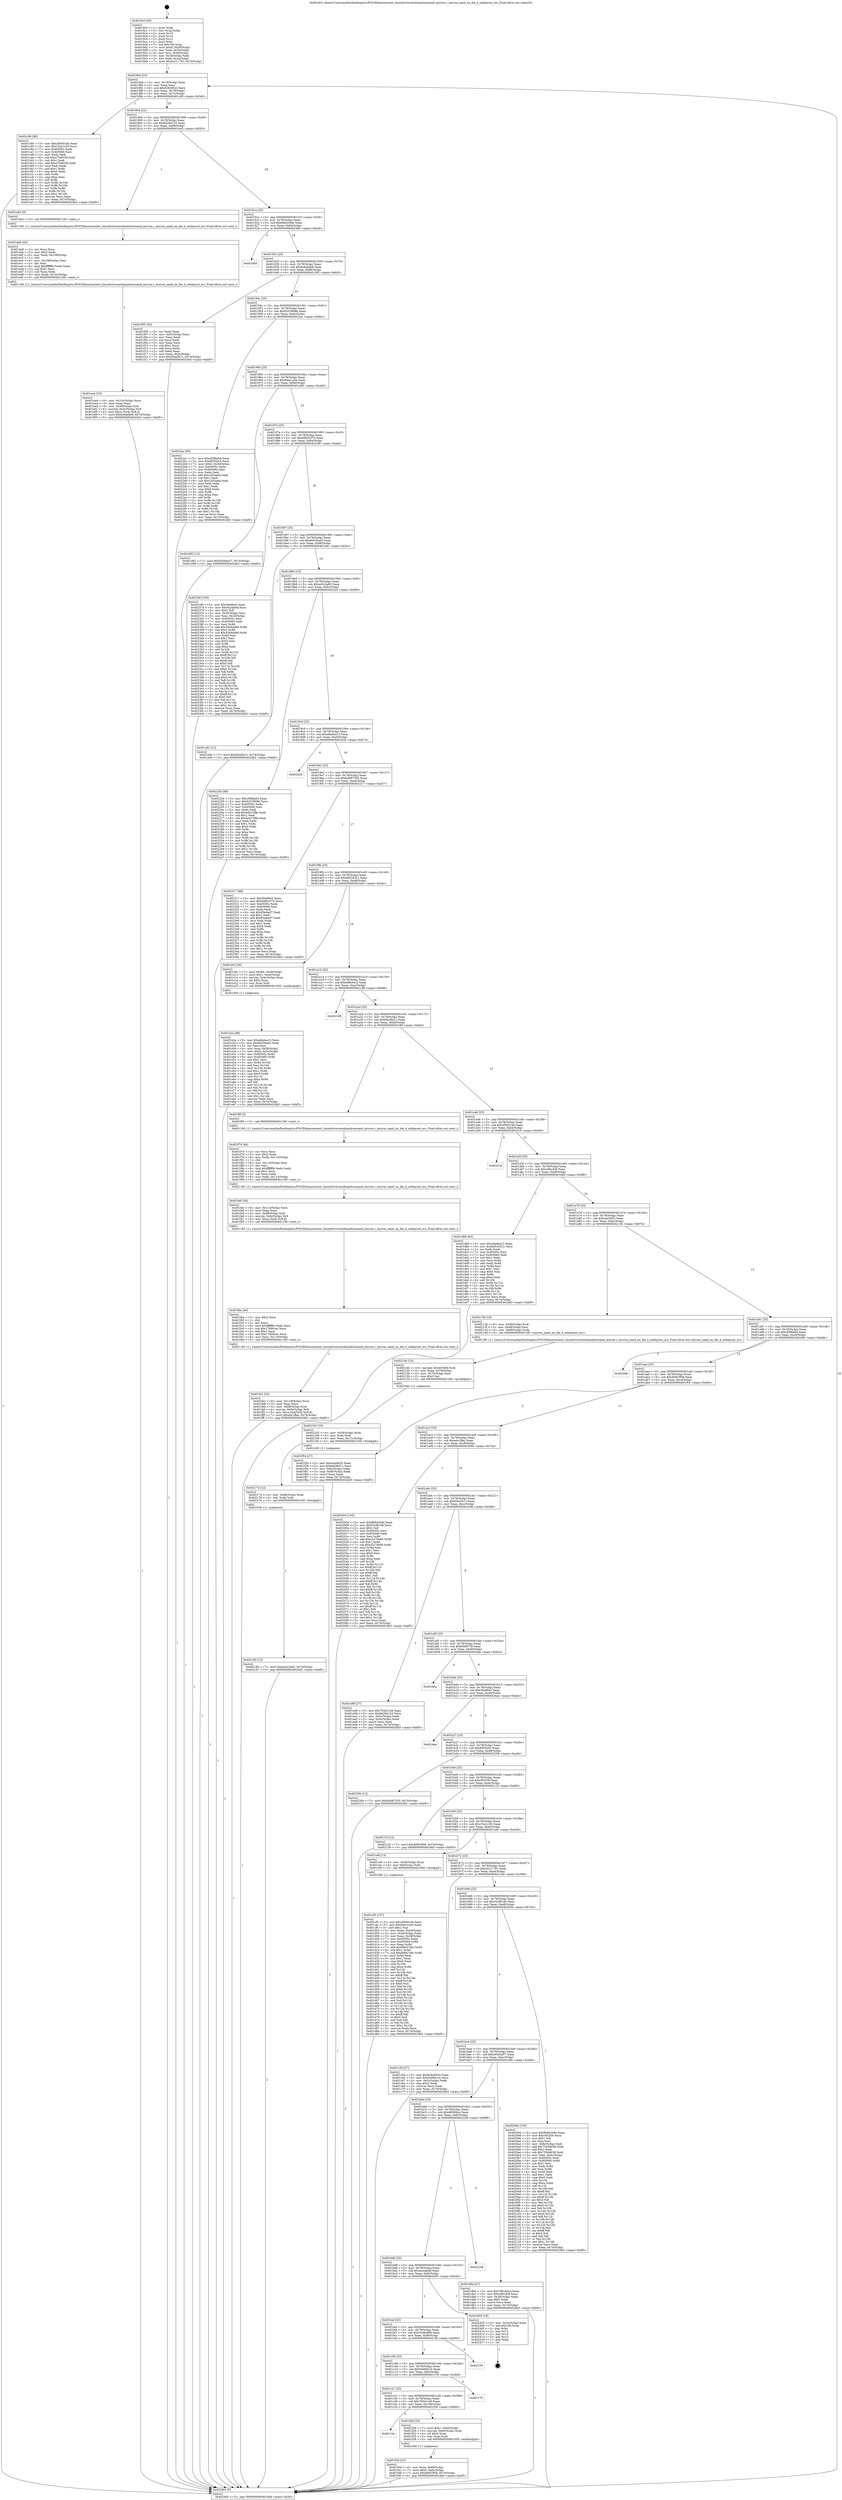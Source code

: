 digraph "0x4018c0" {
  label = "0x4018c0 (/mnt/c/Users/mathe/Desktop/tcc/POCII/binaries/extr_linuxdriversmtdnandrawnand_micron.c_micron_nand_on_die_4_ooblayout_ecc_Final-ollvm.out::main(0))"
  labelloc = "t"
  node[shape=record]

  Entry [label="",width=0.3,height=0.3,shape=circle,fillcolor=black,style=filled]
  "0x4018ed" [label="{
     0x4018ed [23]\l
     | [instrs]\l
     &nbsp;&nbsp;0x4018ed \<+3\>: mov -0x74(%rbp),%eax\l
     &nbsp;&nbsp;0x4018f0 \<+2\>: mov %eax,%ecx\l
     &nbsp;&nbsp;0x4018f2 \<+6\>: sub $0x828c9543,%ecx\l
     &nbsp;&nbsp;0x4018f8 \<+3\>: mov %eax,-0x78(%rbp)\l
     &nbsp;&nbsp;0x4018fb \<+3\>: mov %ecx,-0x7c(%rbp)\l
     &nbsp;&nbsp;0x4018fe \<+6\>: je 0000000000401c90 \<main+0x3d0\>\l
  }"]
  "0x401c90" [label="{
     0x401c90 [88]\l
     | [instrs]\l
     &nbsp;&nbsp;0x401c90 \<+5\>: mov $0xc85601eb,%eax\l
     &nbsp;&nbsp;0x401c95 \<+5\>: mov $0x15ce1c30,%ecx\l
     &nbsp;&nbsp;0x401c9a \<+7\>: mov 0x40505c,%edx\l
     &nbsp;&nbsp;0x401ca1 \<+7\>: mov 0x405060,%esi\l
     &nbsp;&nbsp;0x401ca8 \<+2\>: mov %edx,%edi\l
     &nbsp;&nbsp;0x401caa \<+6\>: sub $0xa75d61fd,%edi\l
     &nbsp;&nbsp;0x401cb0 \<+3\>: sub $0x1,%edi\l
     &nbsp;&nbsp;0x401cb3 \<+6\>: add $0xa75d61fd,%edi\l
     &nbsp;&nbsp;0x401cb9 \<+3\>: imul %edi,%edx\l
     &nbsp;&nbsp;0x401cbc \<+3\>: and $0x1,%edx\l
     &nbsp;&nbsp;0x401cbf \<+3\>: cmp $0x0,%edx\l
     &nbsp;&nbsp;0x401cc2 \<+4\>: sete %r8b\l
     &nbsp;&nbsp;0x401cc6 \<+3\>: cmp $0xa,%esi\l
     &nbsp;&nbsp;0x401cc9 \<+4\>: setl %r9b\l
     &nbsp;&nbsp;0x401ccd \<+3\>: mov %r8b,%r10b\l
     &nbsp;&nbsp;0x401cd0 \<+3\>: and %r9b,%r10b\l
     &nbsp;&nbsp;0x401cd3 \<+3\>: xor %r9b,%r8b\l
     &nbsp;&nbsp;0x401cd6 \<+3\>: or %r8b,%r10b\l
     &nbsp;&nbsp;0x401cd9 \<+4\>: test $0x1,%r10b\l
     &nbsp;&nbsp;0x401cdd \<+3\>: cmovne %ecx,%eax\l
     &nbsp;&nbsp;0x401ce0 \<+3\>: mov %eax,-0x74(%rbp)\l
     &nbsp;&nbsp;0x401ce3 \<+5\>: jmp 00000000004024b5 \<main+0xbf5\>\l
  }"]
  "0x401904" [label="{
     0x401904 [22]\l
     | [instrs]\l
     &nbsp;&nbsp;0x401904 \<+5\>: jmp 0000000000401909 \<main+0x49\>\l
     &nbsp;&nbsp;0x401909 \<+3\>: mov -0x78(%rbp),%eax\l
     &nbsp;&nbsp;0x40190c \<+5\>: sub $0x8a284153,%eax\l
     &nbsp;&nbsp;0x401911 \<+3\>: mov %eax,-0x80(%rbp)\l
     &nbsp;&nbsp;0x401914 \<+6\>: je 0000000000401eb3 \<main+0x5f3\>\l
  }"]
  Exit [label="",width=0.3,height=0.3,shape=circle,fillcolor=black,style=filled,peripheries=2]
  "0x401eb3" [label="{
     0x401eb3 [5]\l
     | [instrs]\l
     &nbsp;&nbsp;0x401eb3 \<+5\>: call 0000000000401160 \<next_i\>\l
     | [calls]\l
     &nbsp;&nbsp;0x401160 \{1\} (/mnt/c/Users/mathe/Desktop/tcc/POCII/binaries/extr_linuxdriversmtdnandrawnand_micron.c_micron_nand_on_die_4_ooblayout_ecc_Final-ollvm.out::next_i)\l
  }"]
  "0x40191a" [label="{
     0x40191a [25]\l
     | [instrs]\l
     &nbsp;&nbsp;0x40191a \<+5\>: jmp 000000000040191f \<main+0x5f\>\l
     &nbsp;&nbsp;0x40191f \<+3\>: mov -0x78(%rbp),%eax\l
     &nbsp;&nbsp;0x401922 \<+5\>: sub $0x8b84349e,%eax\l
     &nbsp;&nbsp;0x401927 \<+6\>: mov %eax,-0x84(%rbp)\l
     &nbsp;&nbsp;0x40192d \<+6\>: je 0000000000402469 \<main+0xba9\>\l
  }"]
  "0x402180" [label="{
     0x402180 [12]\l
     | [instrs]\l
     &nbsp;&nbsp;0x402180 \<+7\>: movl $0xa43c2a63,-0x74(%rbp)\l
     &nbsp;&nbsp;0x402187 \<+5\>: jmp 00000000004024b5 \<main+0xbf5\>\l
  }"]
  "0x402469" [label="{
     0x402469\l
  }", style=dashed]
  "0x401933" [label="{
     0x401933 [25]\l
     | [instrs]\l
     &nbsp;&nbsp;0x401933 \<+5\>: jmp 0000000000401938 \<main+0x78\>\l
     &nbsp;&nbsp;0x401938 \<+3\>: mov -0x78(%rbp),%eax\l
     &nbsp;&nbsp;0x40193b \<+5\>: sub $0x8c6aebb8,%eax\l
     &nbsp;&nbsp;0x401940 \<+6\>: mov %eax,-0x88(%rbp)\l
     &nbsp;&nbsp;0x401946 \<+6\>: je 0000000000401f05 \<main+0x645\>\l
  }"]
  "0x402174" [label="{
     0x402174 [12]\l
     | [instrs]\l
     &nbsp;&nbsp;0x402174 \<+4\>: mov -0x68(%rbp),%rdx\l
     &nbsp;&nbsp;0x402178 \<+3\>: mov %rdx,%rdi\l
     &nbsp;&nbsp;0x40217b \<+5\>: call 0000000000401030 \<free@plt\>\l
     | [calls]\l
     &nbsp;&nbsp;0x401030 \{1\} (unknown)\l
  }"]
  "0x401f05" [label="{
     0x401f05 [33]\l
     | [instrs]\l
     &nbsp;&nbsp;0x401f05 \<+2\>: xor %eax,%eax\l
     &nbsp;&nbsp;0x401f07 \<+3\>: mov -0x5c(%rbp),%ecx\l
     &nbsp;&nbsp;0x401f0a \<+2\>: mov %eax,%edx\l
     &nbsp;&nbsp;0x401f0c \<+2\>: sub %ecx,%edx\l
     &nbsp;&nbsp;0x401f0e \<+2\>: mov %eax,%ecx\l
     &nbsp;&nbsp;0x401f10 \<+3\>: sub $0x1,%ecx\l
     &nbsp;&nbsp;0x401f13 \<+2\>: add %ecx,%edx\l
     &nbsp;&nbsp;0x401f15 \<+2\>: sub %edx,%eax\l
     &nbsp;&nbsp;0x401f17 \<+3\>: mov %eax,-0x5c(%rbp)\l
     &nbsp;&nbsp;0x401f1a \<+7\>: movl $0xf2ba5b7c,-0x74(%rbp)\l
     &nbsp;&nbsp;0x401f21 \<+5\>: jmp 00000000004024b5 \<main+0xbf5\>\l
  }"]
  "0x40194c" [label="{
     0x40194c [25]\l
     | [instrs]\l
     &nbsp;&nbsp;0x40194c \<+5\>: jmp 0000000000401951 \<main+0x91\>\l
     &nbsp;&nbsp;0x401951 \<+3\>: mov -0x78(%rbp),%eax\l
     &nbsp;&nbsp;0x401954 \<+5\>: sub $0x92539086,%eax\l
     &nbsp;&nbsp;0x401959 \<+6\>: mov %eax,-0x8c(%rbp)\l
     &nbsp;&nbsp;0x40195f \<+6\>: je 00000000004022ac \<main+0x9ec\>\l
  }"]
  "0x402162" [label="{
     0x402162 [18]\l
     | [instrs]\l
     &nbsp;&nbsp;0x402162 \<+4\>: mov -0x58(%rbp),%rdx\l
     &nbsp;&nbsp;0x402166 \<+3\>: mov %rdx,%rdi\l
     &nbsp;&nbsp;0x402169 \<+6\>: mov %eax,-0x11c(%rbp)\l
     &nbsp;&nbsp;0x40216f \<+5\>: call 0000000000401030 \<free@plt\>\l
     | [calls]\l
     &nbsp;&nbsp;0x401030 \{1\} (unknown)\l
  }"]
  "0x4022ac" [label="{
     0x4022ac [95]\l
     | [instrs]\l
     &nbsp;&nbsp;0x4022ac \<+5\>: mov $0xcf386a64,%eax\l
     &nbsp;&nbsp;0x4022b1 \<+5\>: mov $0x8055b53,%ecx\l
     &nbsp;&nbsp;0x4022b6 \<+7\>: movl $0x0,-0x30(%rbp)\l
     &nbsp;&nbsp;0x4022bd \<+7\>: mov 0x40505c,%edx\l
     &nbsp;&nbsp;0x4022c4 \<+7\>: mov 0x405060,%esi\l
     &nbsp;&nbsp;0x4022cb \<+2\>: mov %edx,%edi\l
     &nbsp;&nbsp;0x4022cd \<+6\>: add $0xc203aefa,%edi\l
     &nbsp;&nbsp;0x4022d3 \<+3\>: sub $0x1,%edi\l
     &nbsp;&nbsp;0x4022d6 \<+6\>: sub $0xc203aefa,%edi\l
     &nbsp;&nbsp;0x4022dc \<+3\>: imul %edi,%edx\l
     &nbsp;&nbsp;0x4022df \<+3\>: and $0x1,%edx\l
     &nbsp;&nbsp;0x4022e2 \<+3\>: cmp $0x0,%edx\l
     &nbsp;&nbsp;0x4022e5 \<+4\>: sete %r8b\l
     &nbsp;&nbsp;0x4022e9 \<+3\>: cmp $0xa,%esi\l
     &nbsp;&nbsp;0x4022ec \<+4\>: setl %r9b\l
     &nbsp;&nbsp;0x4022f0 \<+3\>: mov %r8b,%r10b\l
     &nbsp;&nbsp;0x4022f3 \<+3\>: and %r9b,%r10b\l
     &nbsp;&nbsp;0x4022f6 \<+3\>: xor %r9b,%r8b\l
     &nbsp;&nbsp;0x4022f9 \<+3\>: or %r8b,%r10b\l
     &nbsp;&nbsp;0x4022fc \<+4\>: test $0x1,%r10b\l
     &nbsp;&nbsp;0x402300 \<+3\>: cmovne %ecx,%eax\l
     &nbsp;&nbsp;0x402303 \<+3\>: mov %eax,-0x74(%rbp)\l
     &nbsp;&nbsp;0x402306 \<+5\>: jmp 00000000004024b5 \<main+0xbf5\>\l
  }"]
  "0x401965" [label="{
     0x401965 [25]\l
     | [instrs]\l
     &nbsp;&nbsp;0x401965 \<+5\>: jmp 000000000040196a \<main+0xaa\>\l
     &nbsp;&nbsp;0x40196a \<+3\>: mov -0x78(%rbp),%eax\l
     &nbsp;&nbsp;0x40196d \<+5\>: sub $0x94ec1a5e,%eax\l
     &nbsp;&nbsp;0x401972 \<+6\>: mov %eax,-0x90(%rbp)\l
     &nbsp;&nbsp;0x401978 \<+6\>: je 0000000000401d92 \<main+0x4d2\>\l
  }"]
  "0x40214b" [label="{
     0x40214b [23]\l
     | [instrs]\l
     &nbsp;&nbsp;0x40214b \<+10\>: movabs $0x4030b6,%rdi\l
     &nbsp;&nbsp;0x402155 \<+3\>: mov %eax,-0x70(%rbp)\l
     &nbsp;&nbsp;0x402158 \<+3\>: mov -0x70(%rbp),%esi\l
     &nbsp;&nbsp;0x40215b \<+2\>: mov $0x0,%al\l
     &nbsp;&nbsp;0x40215d \<+5\>: call 0000000000401040 \<printf@plt\>\l
     | [calls]\l
     &nbsp;&nbsp;0x401040 \{1\} (unknown)\l
  }"]
  "0x401d92" [label="{
     0x401d92 [12]\l
     | [instrs]\l
     &nbsp;&nbsp;0x401d92 \<+7\>: movl $0x3e5b4a57,-0x74(%rbp)\l
     &nbsp;&nbsp;0x401d99 \<+5\>: jmp 00000000004024b5 \<main+0xbf5\>\l
  }"]
  "0x40197e" [label="{
     0x40197e [25]\l
     | [instrs]\l
     &nbsp;&nbsp;0x40197e \<+5\>: jmp 0000000000401983 \<main+0xc3\>\l
     &nbsp;&nbsp;0x401983 \<+3\>: mov -0x78(%rbp),%eax\l
     &nbsp;&nbsp;0x401986 \<+5\>: sub $0x9d60337b,%eax\l
     &nbsp;&nbsp;0x40198b \<+6\>: mov %eax,-0x94(%rbp)\l
     &nbsp;&nbsp;0x401991 \<+6\>: je 000000000040236f \<main+0xaaf\>\l
  }"]
  "0x401fe2" [label="{
     0x401fe2 [34]\l
     | [instrs]\l
     &nbsp;&nbsp;0x401fe2 \<+6\>: mov -0x118(%rbp),%ecx\l
     &nbsp;&nbsp;0x401fe8 \<+3\>: imul %eax,%ecx\l
     &nbsp;&nbsp;0x401feb \<+4\>: mov -0x68(%rbp),%rdi\l
     &nbsp;&nbsp;0x401fef \<+4\>: movslq -0x6c(%rbp),%r8\l
     &nbsp;&nbsp;0x401ff3 \<+5\>: mov %ecx,0x4(%rdi,%r8,8)\l
     &nbsp;&nbsp;0x401ff8 \<+7\>: movl $0xedc1ffac,-0x74(%rbp)\l
     &nbsp;&nbsp;0x401fff \<+5\>: jmp 00000000004024b5 \<main+0xbf5\>\l
  }"]
  "0x40236f" [label="{
     0x40236f [150]\l
     | [instrs]\l
     &nbsp;&nbsp;0x40236f \<+5\>: mov $0x36e9943,%eax\l
     &nbsp;&nbsp;0x402374 \<+5\>: mov $0x4e2da0af,%ecx\l
     &nbsp;&nbsp;0x402379 \<+2\>: mov $0x1,%dl\l
     &nbsp;&nbsp;0x40237b \<+3\>: mov -0x30(%rbp),%esi\l
     &nbsp;&nbsp;0x40237e \<+3\>: mov %esi,-0x24(%rbp)\l
     &nbsp;&nbsp;0x402381 \<+7\>: mov 0x40505c,%esi\l
     &nbsp;&nbsp;0x402388 \<+7\>: mov 0x405060,%edi\l
     &nbsp;&nbsp;0x40238f \<+3\>: mov %esi,%r8d\l
     &nbsp;&nbsp;0x402392 \<+7\>: add $0x35d4ad69,%r8d\l
     &nbsp;&nbsp;0x402399 \<+4\>: sub $0x1,%r8d\l
     &nbsp;&nbsp;0x40239d \<+7\>: sub $0x35d4ad69,%r8d\l
     &nbsp;&nbsp;0x4023a4 \<+4\>: imul %r8d,%esi\l
     &nbsp;&nbsp;0x4023a8 \<+3\>: and $0x1,%esi\l
     &nbsp;&nbsp;0x4023ab \<+3\>: cmp $0x0,%esi\l
     &nbsp;&nbsp;0x4023ae \<+4\>: sete %r9b\l
     &nbsp;&nbsp;0x4023b2 \<+3\>: cmp $0xa,%edi\l
     &nbsp;&nbsp;0x4023b5 \<+4\>: setl %r10b\l
     &nbsp;&nbsp;0x4023b9 \<+3\>: mov %r9b,%r11b\l
     &nbsp;&nbsp;0x4023bc \<+4\>: xor $0xff,%r11b\l
     &nbsp;&nbsp;0x4023c0 \<+3\>: mov %r10b,%bl\l
     &nbsp;&nbsp;0x4023c3 \<+3\>: xor $0xff,%bl\l
     &nbsp;&nbsp;0x4023c6 \<+3\>: xor $0x0,%dl\l
     &nbsp;&nbsp;0x4023c9 \<+3\>: mov %r11b,%r14b\l
     &nbsp;&nbsp;0x4023cc \<+4\>: and $0x0,%r14b\l
     &nbsp;&nbsp;0x4023d0 \<+3\>: and %dl,%r9b\l
     &nbsp;&nbsp;0x4023d3 \<+3\>: mov %bl,%r15b\l
     &nbsp;&nbsp;0x4023d6 \<+4\>: and $0x0,%r15b\l
     &nbsp;&nbsp;0x4023da \<+3\>: and %dl,%r10b\l
     &nbsp;&nbsp;0x4023dd \<+3\>: or %r9b,%r14b\l
     &nbsp;&nbsp;0x4023e0 \<+3\>: or %r10b,%r15b\l
     &nbsp;&nbsp;0x4023e3 \<+3\>: xor %r15b,%r14b\l
     &nbsp;&nbsp;0x4023e6 \<+3\>: or %bl,%r11b\l
     &nbsp;&nbsp;0x4023e9 \<+4\>: xor $0xff,%r11b\l
     &nbsp;&nbsp;0x4023ed \<+3\>: or $0x0,%dl\l
     &nbsp;&nbsp;0x4023f0 \<+3\>: and %dl,%r11b\l
     &nbsp;&nbsp;0x4023f3 \<+3\>: or %r11b,%r14b\l
     &nbsp;&nbsp;0x4023f6 \<+4\>: test $0x1,%r14b\l
     &nbsp;&nbsp;0x4023fa \<+3\>: cmovne %ecx,%eax\l
     &nbsp;&nbsp;0x4023fd \<+3\>: mov %eax,-0x74(%rbp)\l
     &nbsp;&nbsp;0x402400 \<+5\>: jmp 00000000004024b5 \<main+0xbf5\>\l
  }"]
  "0x401997" [label="{
     0x401997 [25]\l
     | [instrs]\l
     &nbsp;&nbsp;0x401997 \<+5\>: jmp 000000000040199c \<main+0xdc\>\l
     &nbsp;&nbsp;0x40199c \<+3\>: mov -0x78(%rbp),%eax\l
     &nbsp;&nbsp;0x40199f \<+5\>: sub $0x9e030ae5,%eax\l
     &nbsp;&nbsp;0x4019a4 \<+6\>: mov %eax,-0x98(%rbp)\l
     &nbsp;&nbsp;0x4019aa \<+6\>: je 0000000000401e8c \<main+0x5cc\>\l
  }"]
  "0x401fba" [label="{
     0x401fba [40]\l
     | [instrs]\l
     &nbsp;&nbsp;0x401fba \<+5\>: mov $0x2,%ecx\l
     &nbsp;&nbsp;0x401fbf \<+1\>: cltd\l
     &nbsp;&nbsp;0x401fc0 \<+2\>: idiv %ecx\l
     &nbsp;&nbsp;0x401fc2 \<+6\>: imul $0xfffffffe,%edx,%ecx\l
     &nbsp;&nbsp;0x401fc8 \<+6\>: sub $0x17800cec,%ecx\l
     &nbsp;&nbsp;0x401fce \<+3\>: add $0x1,%ecx\l
     &nbsp;&nbsp;0x401fd1 \<+6\>: add $0x17800cec,%ecx\l
     &nbsp;&nbsp;0x401fd7 \<+6\>: mov %ecx,-0x118(%rbp)\l
     &nbsp;&nbsp;0x401fdd \<+5\>: call 0000000000401160 \<next_i\>\l
     | [calls]\l
     &nbsp;&nbsp;0x401160 \{1\} (/mnt/c/Users/mathe/Desktop/tcc/POCII/binaries/extr_linuxdriversmtdnandrawnand_micron.c_micron_nand_on_die_4_ooblayout_ecc_Final-ollvm.out::next_i)\l
  }"]
  "0x401e8c" [label="{
     0x401e8c [12]\l
     | [instrs]\l
     &nbsp;&nbsp;0x401e8c \<+7\>: movl $0xf2ba5b7c,-0x74(%rbp)\l
     &nbsp;&nbsp;0x401e93 \<+5\>: jmp 00000000004024b5 \<main+0xbf5\>\l
  }"]
  "0x4019b0" [label="{
     0x4019b0 [25]\l
     | [instrs]\l
     &nbsp;&nbsp;0x4019b0 \<+5\>: jmp 00000000004019b5 \<main+0xf5\>\l
     &nbsp;&nbsp;0x4019b5 \<+3\>: mov -0x78(%rbp),%eax\l
     &nbsp;&nbsp;0x4019b8 \<+5\>: sub $0xa43c2a63,%eax\l
     &nbsp;&nbsp;0x4019bd \<+6\>: mov %eax,-0x9c(%rbp)\l
     &nbsp;&nbsp;0x4019c3 \<+6\>: je 0000000000402254 \<main+0x994\>\l
  }"]
  "0x401fa0" [label="{
     0x401fa0 [26]\l
     | [instrs]\l
     &nbsp;&nbsp;0x401fa0 \<+6\>: mov -0x114(%rbp),%ecx\l
     &nbsp;&nbsp;0x401fa6 \<+3\>: imul %eax,%ecx\l
     &nbsp;&nbsp;0x401fa9 \<+4\>: mov -0x68(%rbp),%rdi\l
     &nbsp;&nbsp;0x401fad \<+4\>: movslq -0x6c(%rbp),%r8\l
     &nbsp;&nbsp;0x401fb1 \<+4\>: mov %ecx,(%rdi,%r8,8)\l
     &nbsp;&nbsp;0x401fb5 \<+5\>: call 0000000000401160 \<next_i\>\l
     | [calls]\l
     &nbsp;&nbsp;0x401160 \{1\} (/mnt/c/Users/mathe/Desktop/tcc/POCII/binaries/extr_linuxdriversmtdnandrawnand_micron.c_micron_nand_on_die_4_ooblayout_ecc_Final-ollvm.out::next_i)\l
  }"]
  "0x402254" [label="{
     0x402254 [88]\l
     | [instrs]\l
     &nbsp;&nbsp;0x402254 \<+5\>: mov $0xcf386a64,%eax\l
     &nbsp;&nbsp;0x402259 \<+5\>: mov $0x92539086,%ecx\l
     &nbsp;&nbsp;0x40225e \<+7\>: mov 0x40505c,%edx\l
     &nbsp;&nbsp;0x402265 \<+7\>: mov 0x405060,%esi\l
     &nbsp;&nbsp;0x40226c \<+2\>: mov %edx,%edi\l
     &nbsp;&nbsp;0x40226e \<+6\>: add $0x4d413f8e,%edi\l
     &nbsp;&nbsp;0x402274 \<+3\>: sub $0x1,%edi\l
     &nbsp;&nbsp;0x402277 \<+6\>: sub $0x4d413f8e,%edi\l
     &nbsp;&nbsp;0x40227d \<+3\>: imul %edi,%edx\l
     &nbsp;&nbsp;0x402280 \<+3\>: and $0x1,%edx\l
     &nbsp;&nbsp;0x402283 \<+3\>: cmp $0x0,%edx\l
     &nbsp;&nbsp;0x402286 \<+4\>: sete %r8b\l
     &nbsp;&nbsp;0x40228a \<+3\>: cmp $0xa,%esi\l
     &nbsp;&nbsp;0x40228d \<+4\>: setl %r9b\l
     &nbsp;&nbsp;0x402291 \<+3\>: mov %r8b,%r10b\l
     &nbsp;&nbsp;0x402294 \<+3\>: and %r9b,%r10b\l
     &nbsp;&nbsp;0x402297 \<+3\>: xor %r9b,%r8b\l
     &nbsp;&nbsp;0x40229a \<+3\>: or %r8b,%r10b\l
     &nbsp;&nbsp;0x40229d \<+4\>: test $0x1,%r10b\l
     &nbsp;&nbsp;0x4022a1 \<+3\>: cmovne %ecx,%eax\l
     &nbsp;&nbsp;0x4022a4 \<+3\>: mov %eax,-0x74(%rbp)\l
     &nbsp;&nbsp;0x4022a7 \<+5\>: jmp 00000000004024b5 \<main+0xbf5\>\l
  }"]
  "0x4019c9" [label="{
     0x4019c9 [25]\l
     | [instrs]\l
     &nbsp;&nbsp;0x4019c9 \<+5\>: jmp 00000000004019ce \<main+0x10e\>\l
     &nbsp;&nbsp;0x4019ce \<+3\>: mov -0x78(%rbp),%eax\l
     &nbsp;&nbsp;0x4019d1 \<+5\>: sub $0xa8a9ea13,%eax\l
     &nbsp;&nbsp;0x4019d6 \<+6\>: mov %eax,-0xa0(%rbp)\l
     &nbsp;&nbsp;0x4019dc \<+6\>: je 0000000000402434 \<main+0xb74\>\l
  }"]
  "0x401f74" [label="{
     0x401f74 [44]\l
     | [instrs]\l
     &nbsp;&nbsp;0x401f74 \<+2\>: xor %ecx,%ecx\l
     &nbsp;&nbsp;0x401f76 \<+5\>: mov $0x2,%edx\l
     &nbsp;&nbsp;0x401f7b \<+6\>: mov %edx,-0x110(%rbp)\l
     &nbsp;&nbsp;0x401f81 \<+1\>: cltd\l
     &nbsp;&nbsp;0x401f82 \<+6\>: mov -0x110(%rbp),%esi\l
     &nbsp;&nbsp;0x401f88 \<+2\>: idiv %esi\l
     &nbsp;&nbsp;0x401f8a \<+6\>: imul $0xfffffffe,%edx,%edx\l
     &nbsp;&nbsp;0x401f90 \<+3\>: sub $0x1,%ecx\l
     &nbsp;&nbsp;0x401f93 \<+2\>: sub %ecx,%edx\l
     &nbsp;&nbsp;0x401f95 \<+6\>: mov %edx,-0x114(%rbp)\l
     &nbsp;&nbsp;0x401f9b \<+5\>: call 0000000000401160 \<next_i\>\l
     | [calls]\l
     &nbsp;&nbsp;0x401160 \{1\} (/mnt/c/Users/mathe/Desktop/tcc/POCII/binaries/extr_linuxdriversmtdnandrawnand_micron.c_micron_nand_on_die_4_ooblayout_ecc_Final-ollvm.out::next_i)\l
  }"]
  "0x402434" [label="{
     0x402434\l
  }", style=dashed]
  "0x4019e2" [label="{
     0x4019e2 [25]\l
     | [instrs]\l
     &nbsp;&nbsp;0x4019e2 \<+5\>: jmp 00000000004019e7 \<main+0x127\>\l
     &nbsp;&nbsp;0x4019e7 \<+3\>: mov -0x78(%rbp),%eax\l
     &nbsp;&nbsp;0x4019ea \<+5\>: sub $0xb4687205,%eax\l
     &nbsp;&nbsp;0x4019ef \<+6\>: mov %eax,-0xa4(%rbp)\l
     &nbsp;&nbsp;0x4019f5 \<+6\>: je 0000000000402317 \<main+0xa57\>\l
  }"]
  "0x401f3d" [label="{
     0x401f3d [23]\l
     | [instrs]\l
     &nbsp;&nbsp;0x401f3d \<+4\>: mov %rax,-0x68(%rbp)\l
     &nbsp;&nbsp;0x401f41 \<+7\>: movl $0x0,-0x6c(%rbp)\l
     &nbsp;&nbsp;0x401f48 \<+7\>: movl $0xd0953f08,-0x74(%rbp)\l
     &nbsp;&nbsp;0x401f4f \<+5\>: jmp 00000000004024b5 \<main+0xbf5\>\l
  }"]
  "0x402317" [label="{
     0x402317 [88]\l
     | [instrs]\l
     &nbsp;&nbsp;0x402317 \<+5\>: mov $0x36e9943,%eax\l
     &nbsp;&nbsp;0x40231c \<+5\>: mov $0x9d60337b,%ecx\l
     &nbsp;&nbsp;0x402321 \<+7\>: mov 0x40505c,%edx\l
     &nbsp;&nbsp;0x402328 \<+7\>: mov 0x405060,%esi\l
     &nbsp;&nbsp;0x40232f \<+2\>: mov %edx,%edi\l
     &nbsp;&nbsp;0x402331 \<+6\>: sub $0x93edacf7,%edi\l
     &nbsp;&nbsp;0x402337 \<+3\>: sub $0x1,%edi\l
     &nbsp;&nbsp;0x40233a \<+6\>: add $0x93edacf7,%edi\l
     &nbsp;&nbsp;0x402340 \<+3\>: imul %edi,%edx\l
     &nbsp;&nbsp;0x402343 \<+3\>: and $0x1,%edx\l
     &nbsp;&nbsp;0x402346 \<+3\>: cmp $0x0,%edx\l
     &nbsp;&nbsp;0x402349 \<+4\>: sete %r8b\l
     &nbsp;&nbsp;0x40234d \<+3\>: cmp $0xa,%esi\l
     &nbsp;&nbsp;0x402350 \<+4\>: setl %r9b\l
     &nbsp;&nbsp;0x402354 \<+3\>: mov %r8b,%r10b\l
     &nbsp;&nbsp;0x402357 \<+3\>: and %r9b,%r10b\l
     &nbsp;&nbsp;0x40235a \<+3\>: xor %r9b,%r8b\l
     &nbsp;&nbsp;0x40235d \<+3\>: or %r8b,%r10b\l
     &nbsp;&nbsp;0x402360 \<+4\>: test $0x1,%r10b\l
     &nbsp;&nbsp;0x402364 \<+3\>: cmovne %ecx,%eax\l
     &nbsp;&nbsp;0x402367 \<+3\>: mov %eax,-0x74(%rbp)\l
     &nbsp;&nbsp;0x40236a \<+5\>: jmp 00000000004024b5 \<main+0xbf5\>\l
  }"]
  "0x4019fb" [label="{
     0x4019fb [25]\l
     | [instrs]\l
     &nbsp;&nbsp;0x4019fb \<+5\>: jmp 0000000000401a00 \<main+0x140\>\l
     &nbsp;&nbsp;0x401a00 \<+3\>: mov -0x78(%rbp),%eax\l
     &nbsp;&nbsp;0x401a03 \<+5\>: sub $0xbd534321,%eax\l
     &nbsp;&nbsp;0x401a08 \<+6\>: mov %eax,-0xa8(%rbp)\l
     &nbsp;&nbsp;0x401a0e \<+6\>: je 0000000000401e0c \<main+0x54c\>\l
  }"]
  "0x401c3a" [label="{
     0x401c3a\l
  }", style=dashed]
  "0x401e0c" [label="{
     0x401e0c [30]\l
     | [instrs]\l
     &nbsp;&nbsp;0x401e0c \<+7\>: movl $0x64,-0x48(%rbp)\l
     &nbsp;&nbsp;0x401e13 \<+7\>: movl $0x1,-0x4c(%rbp)\l
     &nbsp;&nbsp;0x401e1a \<+4\>: movslq -0x4c(%rbp),%rax\l
     &nbsp;&nbsp;0x401e1e \<+4\>: shl $0x2,%rax\l
     &nbsp;&nbsp;0x401e22 \<+3\>: mov %rax,%rdi\l
     &nbsp;&nbsp;0x401e25 \<+5\>: call 0000000000401050 \<malloc@plt\>\l
     | [calls]\l
     &nbsp;&nbsp;0x401050 \{1\} (unknown)\l
  }"]
  "0x401a14" [label="{
     0x401a14 [25]\l
     | [instrs]\l
     &nbsp;&nbsp;0x401a14 \<+5\>: jmp 0000000000401a19 \<main+0x159\>\l
     &nbsp;&nbsp;0x401a19 \<+3\>: mov -0x78(%rbp),%eax\l
     &nbsp;&nbsp;0x401a1c \<+5\>: sub $0xbd6e0ec2,%eax\l
     &nbsp;&nbsp;0x401a21 \<+6\>: mov %eax,-0xac(%rbp)\l
     &nbsp;&nbsp;0x401a27 \<+6\>: je 0000000000402198 \<main+0x8d8\>\l
  }"]
  "0x401f26" [label="{
     0x401f26 [23]\l
     | [instrs]\l
     &nbsp;&nbsp;0x401f26 \<+7\>: movl $0x1,-0x60(%rbp)\l
     &nbsp;&nbsp;0x401f2d \<+4\>: movslq -0x60(%rbp),%rax\l
     &nbsp;&nbsp;0x401f31 \<+4\>: shl $0x3,%rax\l
     &nbsp;&nbsp;0x401f35 \<+3\>: mov %rax,%rdi\l
     &nbsp;&nbsp;0x401f38 \<+5\>: call 0000000000401050 \<malloc@plt\>\l
     | [calls]\l
     &nbsp;&nbsp;0x401050 \{1\} (unknown)\l
  }"]
  "0x402198" [label="{
     0x402198\l
  }", style=dashed]
  "0x401a2d" [label="{
     0x401a2d [25]\l
     | [instrs]\l
     &nbsp;&nbsp;0x401a2d \<+5\>: jmp 0000000000401a32 \<main+0x172\>\l
     &nbsp;&nbsp;0x401a32 \<+3\>: mov -0x78(%rbp),%eax\l
     &nbsp;&nbsp;0x401a35 \<+5\>: sub $0xbfa38d11,%eax\l
     &nbsp;&nbsp;0x401a3a \<+6\>: mov %eax,-0xb0(%rbp)\l
     &nbsp;&nbsp;0x401a40 \<+6\>: je 0000000000401f6f \<main+0x6af\>\l
  }"]
  "0x401c21" [label="{
     0x401c21 [25]\l
     | [instrs]\l
     &nbsp;&nbsp;0x401c21 \<+5\>: jmp 0000000000401c26 \<main+0x366\>\l
     &nbsp;&nbsp;0x401c26 \<+3\>: mov -0x78(%rbp),%eax\l
     &nbsp;&nbsp;0x401c29 \<+5\>: sub $0x783d1c26,%eax\l
     &nbsp;&nbsp;0x401c2e \<+6\>: mov %eax,-0x100(%rbp)\l
     &nbsp;&nbsp;0x401c34 \<+6\>: je 0000000000401f26 \<main+0x666\>\l
  }"]
  "0x401f6f" [label="{
     0x401f6f [5]\l
     | [instrs]\l
     &nbsp;&nbsp;0x401f6f \<+5\>: call 0000000000401160 \<next_i\>\l
     | [calls]\l
     &nbsp;&nbsp;0x401160 \{1\} (/mnt/c/Users/mathe/Desktop/tcc/POCII/binaries/extr_linuxdriversmtdnandrawnand_micron.c_micron_nand_on_die_4_ooblayout_ecc_Final-ollvm.out::next_i)\l
  }"]
  "0x401a46" [label="{
     0x401a46 [25]\l
     | [instrs]\l
     &nbsp;&nbsp;0x401a46 \<+5\>: jmp 0000000000401a4b \<main+0x18b\>\l
     &nbsp;&nbsp;0x401a4b \<+3\>: mov -0x78(%rbp),%eax\l
     &nbsp;&nbsp;0x401a4e \<+5\>: sub $0xc85601eb,%eax\l
     &nbsp;&nbsp;0x401a53 \<+6\>: mov %eax,-0xb4(%rbp)\l
     &nbsp;&nbsp;0x401a59 \<+6\>: je 0000000000402418 \<main+0xb58\>\l
  }"]
  "0x401c78" [label="{
     0x401c78\l
  }", style=dashed]
  "0x402418" [label="{
     0x402418\l
  }", style=dashed]
  "0x401a5f" [label="{
     0x401a5f [25]\l
     | [instrs]\l
     &nbsp;&nbsp;0x401a5f \<+5\>: jmp 0000000000401a64 \<main+0x1a4\>\l
     &nbsp;&nbsp;0x401a64 \<+3\>: mov -0x78(%rbp),%eax\l
     &nbsp;&nbsp;0x401a67 \<+5\>: sub $0xcd9ccfc8,%eax\l
     &nbsp;&nbsp;0x401a6c \<+6\>: mov %eax,-0xb8(%rbp)\l
     &nbsp;&nbsp;0x401a72 \<+6\>: je 0000000000401db9 \<main+0x4f9\>\l
  }"]
  "0x401c08" [label="{
     0x401c08 [25]\l
     | [instrs]\l
     &nbsp;&nbsp;0x401c08 \<+5\>: jmp 0000000000401c0d \<main+0x34d\>\l
     &nbsp;&nbsp;0x401c0d \<+3\>: mov -0x78(%rbp),%eax\l
     &nbsp;&nbsp;0x401c10 \<+5\>: sub $0x5e09dc1b,%eax\l
     &nbsp;&nbsp;0x401c15 \<+6\>: mov %eax,-0xfc(%rbp)\l
     &nbsp;&nbsp;0x401c1b \<+6\>: je 0000000000401c78 \<main+0x3b8\>\l
  }"]
  "0x401db9" [label="{
     0x401db9 [83]\l
     | [instrs]\l
     &nbsp;&nbsp;0x401db9 \<+5\>: mov $0xa8a9ea13,%eax\l
     &nbsp;&nbsp;0x401dbe \<+5\>: mov $0xbd534321,%ecx\l
     &nbsp;&nbsp;0x401dc3 \<+2\>: xor %edx,%edx\l
     &nbsp;&nbsp;0x401dc5 \<+7\>: mov 0x40505c,%esi\l
     &nbsp;&nbsp;0x401dcc \<+7\>: mov 0x405060,%edi\l
     &nbsp;&nbsp;0x401dd3 \<+3\>: sub $0x1,%edx\l
     &nbsp;&nbsp;0x401dd6 \<+3\>: mov %esi,%r8d\l
     &nbsp;&nbsp;0x401dd9 \<+3\>: add %edx,%r8d\l
     &nbsp;&nbsp;0x401ddc \<+4\>: imul %r8d,%esi\l
     &nbsp;&nbsp;0x401de0 \<+3\>: and $0x1,%esi\l
     &nbsp;&nbsp;0x401de3 \<+3\>: cmp $0x0,%esi\l
     &nbsp;&nbsp;0x401de6 \<+4\>: sete %r9b\l
     &nbsp;&nbsp;0x401dea \<+3\>: cmp $0xa,%edi\l
     &nbsp;&nbsp;0x401ded \<+4\>: setl %r10b\l
     &nbsp;&nbsp;0x401df1 \<+3\>: mov %r9b,%r11b\l
     &nbsp;&nbsp;0x401df4 \<+3\>: and %r10b,%r11b\l
     &nbsp;&nbsp;0x401df7 \<+3\>: xor %r10b,%r9b\l
     &nbsp;&nbsp;0x401dfa \<+3\>: or %r9b,%r11b\l
     &nbsp;&nbsp;0x401dfd \<+4\>: test $0x1,%r11b\l
     &nbsp;&nbsp;0x401e01 \<+3\>: cmovne %ecx,%eax\l
     &nbsp;&nbsp;0x401e04 \<+3\>: mov %eax,-0x74(%rbp)\l
     &nbsp;&nbsp;0x401e07 \<+5\>: jmp 00000000004024b5 \<main+0xbf5\>\l
  }"]
  "0x401a78" [label="{
     0x401a78 [25]\l
     | [instrs]\l
     &nbsp;&nbsp;0x401a78 \<+5\>: jmp 0000000000401a7d \<main+0x1bd\>\l
     &nbsp;&nbsp;0x401a7d \<+3\>: mov -0x78(%rbp),%eax\l
     &nbsp;&nbsp;0x401a80 \<+5\>: sub $0xcea5af25,%eax\l
     &nbsp;&nbsp;0x401a85 \<+6\>: mov %eax,-0xbc(%rbp)\l
     &nbsp;&nbsp;0x401a8b \<+6\>: je 000000000040213b \<main+0x87b\>\l
  }"]
  "0x4021f0" [label="{
     0x4021f0\l
  }", style=dashed]
  "0x40213b" [label="{
     0x40213b [16]\l
     | [instrs]\l
     &nbsp;&nbsp;0x40213b \<+4\>: mov -0x58(%rbp),%rdi\l
     &nbsp;&nbsp;0x40213f \<+3\>: mov -0x48(%rbp),%esi\l
     &nbsp;&nbsp;0x402142 \<+4\>: mov -0x68(%rbp),%rdx\l
     &nbsp;&nbsp;0x402146 \<+5\>: call 00000000004013f0 \<micron_nand_on_die_4_ooblayout_ecc\>\l
     | [calls]\l
     &nbsp;&nbsp;0x4013f0 \{1\} (/mnt/c/Users/mathe/Desktop/tcc/POCII/binaries/extr_linuxdriversmtdnandrawnand_micron.c_micron_nand_on_die_4_ooblayout_ecc_Final-ollvm.out::micron_nand_on_die_4_ooblayout_ecc)\l
  }"]
  "0x401a91" [label="{
     0x401a91 [25]\l
     | [instrs]\l
     &nbsp;&nbsp;0x401a91 \<+5\>: jmp 0000000000401a96 \<main+0x1d6\>\l
     &nbsp;&nbsp;0x401a96 \<+3\>: mov -0x78(%rbp),%eax\l
     &nbsp;&nbsp;0x401a99 \<+5\>: sub $0xcf386a64,%eax\l
     &nbsp;&nbsp;0x401a9e \<+6\>: mov %eax,-0xc0(%rbp)\l
     &nbsp;&nbsp;0x401aa4 \<+6\>: je 000000000040249b \<main+0xbdb\>\l
  }"]
  "0x401bef" [label="{
     0x401bef [25]\l
     | [instrs]\l
     &nbsp;&nbsp;0x401bef \<+5\>: jmp 0000000000401bf4 \<main+0x334\>\l
     &nbsp;&nbsp;0x401bf4 \<+3\>: mov -0x78(%rbp),%eax\l
     &nbsp;&nbsp;0x401bf7 \<+5\>: sub $0x5348c888,%eax\l
     &nbsp;&nbsp;0x401bfc \<+6\>: mov %eax,-0xf8(%rbp)\l
     &nbsp;&nbsp;0x401c02 \<+6\>: je 00000000004021f0 \<main+0x930\>\l
  }"]
  "0x40249b" [label="{
     0x40249b\l
  }", style=dashed]
  "0x401aaa" [label="{
     0x401aaa [25]\l
     | [instrs]\l
     &nbsp;&nbsp;0x401aaa \<+5\>: jmp 0000000000401aaf \<main+0x1ef\>\l
     &nbsp;&nbsp;0x401aaf \<+3\>: mov -0x78(%rbp),%eax\l
     &nbsp;&nbsp;0x401ab2 \<+5\>: sub $0xd0953f08,%eax\l
     &nbsp;&nbsp;0x401ab7 \<+6\>: mov %eax,-0xc4(%rbp)\l
     &nbsp;&nbsp;0x401abd \<+6\>: je 0000000000401f54 \<main+0x694\>\l
  }"]
  "0x402405" [label="{
     0x402405 [19]\l
     | [instrs]\l
     &nbsp;&nbsp;0x402405 \<+3\>: mov -0x24(%rbp),%eax\l
     &nbsp;&nbsp;0x402408 \<+7\>: add $0x100,%rsp\l
     &nbsp;&nbsp;0x40240f \<+1\>: pop %rbx\l
     &nbsp;&nbsp;0x402410 \<+2\>: pop %r12\l
     &nbsp;&nbsp;0x402412 \<+2\>: pop %r14\l
     &nbsp;&nbsp;0x402414 \<+2\>: pop %r15\l
     &nbsp;&nbsp;0x402416 \<+1\>: pop %rbp\l
     &nbsp;&nbsp;0x402417 \<+1\>: ret\l
  }"]
  "0x401f54" [label="{
     0x401f54 [27]\l
     | [instrs]\l
     &nbsp;&nbsp;0x401f54 \<+5\>: mov $0xcea5af25,%eax\l
     &nbsp;&nbsp;0x401f59 \<+5\>: mov $0xbfa38d11,%ecx\l
     &nbsp;&nbsp;0x401f5e \<+3\>: mov -0x6c(%rbp),%edx\l
     &nbsp;&nbsp;0x401f61 \<+3\>: cmp -0x60(%rbp),%edx\l
     &nbsp;&nbsp;0x401f64 \<+3\>: cmovl %ecx,%eax\l
     &nbsp;&nbsp;0x401f67 \<+3\>: mov %eax,-0x74(%rbp)\l
     &nbsp;&nbsp;0x401f6a \<+5\>: jmp 00000000004024b5 \<main+0xbf5\>\l
  }"]
  "0x401ac3" [label="{
     0x401ac3 [25]\l
     | [instrs]\l
     &nbsp;&nbsp;0x401ac3 \<+5\>: jmp 0000000000401ac8 \<main+0x208\>\l
     &nbsp;&nbsp;0x401ac8 \<+3\>: mov -0x78(%rbp),%eax\l
     &nbsp;&nbsp;0x401acb \<+5\>: sub $0xedc1ffac,%eax\l
     &nbsp;&nbsp;0x401ad0 \<+6\>: mov %eax,-0xc8(%rbp)\l
     &nbsp;&nbsp;0x401ad6 \<+6\>: je 0000000000402004 \<main+0x744\>\l
  }"]
  "0x401bd6" [label="{
     0x401bd6 [25]\l
     | [instrs]\l
     &nbsp;&nbsp;0x401bd6 \<+5\>: jmp 0000000000401bdb \<main+0x31b\>\l
     &nbsp;&nbsp;0x401bdb \<+3\>: mov -0x78(%rbp),%eax\l
     &nbsp;&nbsp;0x401bde \<+5\>: sub $0x4e2da0af,%eax\l
     &nbsp;&nbsp;0x401be3 \<+6\>: mov %eax,-0xf4(%rbp)\l
     &nbsp;&nbsp;0x401be9 \<+6\>: je 0000000000402405 \<main+0xb45\>\l
  }"]
  "0x402004" [label="{
     0x402004 [144]\l
     | [instrs]\l
     &nbsp;&nbsp;0x402004 \<+5\>: mov $0x8b84349e,%eax\l
     &nbsp;&nbsp;0x402009 \<+5\>: mov $0x32cf81d9,%ecx\l
     &nbsp;&nbsp;0x40200e \<+2\>: mov $0x1,%dl\l
     &nbsp;&nbsp;0x402010 \<+7\>: mov 0x40505c,%esi\l
     &nbsp;&nbsp;0x402017 \<+7\>: mov 0x405060,%edi\l
     &nbsp;&nbsp;0x40201e \<+3\>: mov %esi,%r8d\l
     &nbsp;&nbsp;0x402021 \<+7\>: add $0xc5279a90,%r8d\l
     &nbsp;&nbsp;0x402028 \<+4\>: sub $0x1,%r8d\l
     &nbsp;&nbsp;0x40202c \<+7\>: sub $0xc5279a90,%r8d\l
     &nbsp;&nbsp;0x402033 \<+4\>: imul %r8d,%esi\l
     &nbsp;&nbsp;0x402037 \<+3\>: and $0x1,%esi\l
     &nbsp;&nbsp;0x40203a \<+3\>: cmp $0x0,%esi\l
     &nbsp;&nbsp;0x40203d \<+4\>: sete %r9b\l
     &nbsp;&nbsp;0x402041 \<+3\>: cmp $0xa,%edi\l
     &nbsp;&nbsp;0x402044 \<+4\>: setl %r10b\l
     &nbsp;&nbsp;0x402048 \<+3\>: mov %r9b,%r11b\l
     &nbsp;&nbsp;0x40204b \<+4\>: xor $0xff,%r11b\l
     &nbsp;&nbsp;0x40204f \<+3\>: mov %r10b,%bl\l
     &nbsp;&nbsp;0x402052 \<+3\>: xor $0xff,%bl\l
     &nbsp;&nbsp;0x402055 \<+3\>: xor $0x1,%dl\l
     &nbsp;&nbsp;0x402058 \<+3\>: mov %r11b,%r14b\l
     &nbsp;&nbsp;0x40205b \<+4\>: and $0xff,%r14b\l
     &nbsp;&nbsp;0x40205f \<+3\>: and %dl,%r9b\l
     &nbsp;&nbsp;0x402062 \<+3\>: mov %bl,%r15b\l
     &nbsp;&nbsp;0x402065 \<+4\>: and $0xff,%r15b\l
     &nbsp;&nbsp;0x402069 \<+3\>: and %dl,%r10b\l
     &nbsp;&nbsp;0x40206c \<+3\>: or %r9b,%r14b\l
     &nbsp;&nbsp;0x40206f \<+3\>: or %r10b,%r15b\l
     &nbsp;&nbsp;0x402072 \<+3\>: xor %r15b,%r14b\l
     &nbsp;&nbsp;0x402075 \<+3\>: or %bl,%r11b\l
     &nbsp;&nbsp;0x402078 \<+4\>: xor $0xff,%r11b\l
     &nbsp;&nbsp;0x40207c \<+3\>: or $0x1,%dl\l
     &nbsp;&nbsp;0x40207f \<+3\>: and %dl,%r11b\l
     &nbsp;&nbsp;0x402082 \<+3\>: or %r11b,%r14b\l
     &nbsp;&nbsp;0x402085 \<+4\>: test $0x1,%r14b\l
     &nbsp;&nbsp;0x402089 \<+3\>: cmovne %ecx,%eax\l
     &nbsp;&nbsp;0x40208c \<+3\>: mov %eax,-0x74(%rbp)\l
     &nbsp;&nbsp;0x40208f \<+5\>: jmp 00000000004024b5 \<main+0xbf5\>\l
  }"]
  "0x401adc" [label="{
     0x401adc [25]\l
     | [instrs]\l
     &nbsp;&nbsp;0x401adc \<+5\>: jmp 0000000000401ae1 \<main+0x221\>\l
     &nbsp;&nbsp;0x401ae1 \<+3\>: mov -0x78(%rbp),%eax\l
     &nbsp;&nbsp;0x401ae4 \<+5\>: sub $0xf2ba5b7c,%eax\l
     &nbsp;&nbsp;0x401ae9 \<+6\>: mov %eax,-0xcc(%rbp)\l
     &nbsp;&nbsp;0x401aef \<+6\>: je 0000000000401e98 \<main+0x5d8\>\l
  }"]
  "0x402248" [label="{
     0x402248\l
  }", style=dashed]
  "0x401e98" [label="{
     0x401e98 [27]\l
     | [instrs]\l
     &nbsp;&nbsp;0x401e98 \<+5\>: mov $0x783d1c26,%eax\l
     &nbsp;&nbsp;0x401e9d \<+5\>: mov $0x8a284153,%ecx\l
     &nbsp;&nbsp;0x401ea2 \<+3\>: mov -0x5c(%rbp),%edx\l
     &nbsp;&nbsp;0x401ea5 \<+3\>: cmp -0x4c(%rbp),%edx\l
     &nbsp;&nbsp;0x401ea8 \<+3\>: cmovl %ecx,%eax\l
     &nbsp;&nbsp;0x401eab \<+3\>: mov %eax,-0x74(%rbp)\l
     &nbsp;&nbsp;0x401eae \<+5\>: jmp 00000000004024b5 \<main+0xbf5\>\l
  }"]
  "0x401af5" [label="{
     0x401af5 [25]\l
     | [instrs]\l
     &nbsp;&nbsp;0x401af5 \<+5\>: jmp 0000000000401afa \<main+0x23a\>\l
     &nbsp;&nbsp;0x401afa \<+3\>: mov -0x78(%rbp),%eax\l
     &nbsp;&nbsp;0x401afd \<+5\>: sub $0xf406f77b,%eax\l
     &nbsp;&nbsp;0x401b02 \<+6\>: mov %eax,-0xd0(%rbp)\l
     &nbsp;&nbsp;0x401b08 \<+6\>: je 000000000040248a \<main+0xbca\>\l
  }"]
  "0x401ee4" [label="{
     0x401ee4 [33]\l
     | [instrs]\l
     &nbsp;&nbsp;0x401ee4 \<+6\>: mov -0x10c(%rbp),%ecx\l
     &nbsp;&nbsp;0x401eea \<+3\>: imul %eax,%ecx\l
     &nbsp;&nbsp;0x401eed \<+4\>: mov -0x58(%rbp),%rdi\l
     &nbsp;&nbsp;0x401ef1 \<+4\>: movslq -0x5c(%rbp),%r8\l
     &nbsp;&nbsp;0x401ef5 \<+4\>: mov %ecx,(%rdi,%r8,4)\l
     &nbsp;&nbsp;0x401ef9 \<+7\>: movl $0x8c6aebb8,-0x74(%rbp)\l
     &nbsp;&nbsp;0x401f00 \<+5\>: jmp 00000000004024b5 \<main+0xbf5\>\l
  }"]
  "0x40248a" [label="{
     0x40248a\l
  }", style=dashed]
  "0x401b0e" [label="{
     0x401b0e [25]\l
     | [instrs]\l
     &nbsp;&nbsp;0x401b0e \<+5\>: jmp 0000000000401b13 \<main+0x253\>\l
     &nbsp;&nbsp;0x401b13 \<+3\>: mov -0x78(%rbp),%eax\l
     &nbsp;&nbsp;0x401b16 \<+5\>: sub $0x36e9943,%eax\l
     &nbsp;&nbsp;0x401b1b \<+6\>: mov %eax,-0xd4(%rbp)\l
     &nbsp;&nbsp;0x401b21 \<+6\>: je 00000000004024ae \<main+0xbee\>\l
  }"]
  "0x401eb8" [label="{
     0x401eb8 [44]\l
     | [instrs]\l
     &nbsp;&nbsp;0x401eb8 \<+2\>: xor %ecx,%ecx\l
     &nbsp;&nbsp;0x401eba \<+5\>: mov $0x2,%edx\l
     &nbsp;&nbsp;0x401ebf \<+6\>: mov %edx,-0x108(%rbp)\l
     &nbsp;&nbsp;0x401ec5 \<+1\>: cltd\l
     &nbsp;&nbsp;0x401ec6 \<+6\>: mov -0x108(%rbp),%esi\l
     &nbsp;&nbsp;0x401ecc \<+2\>: idiv %esi\l
     &nbsp;&nbsp;0x401ece \<+6\>: imul $0xfffffffe,%edx,%edx\l
     &nbsp;&nbsp;0x401ed4 \<+3\>: sub $0x1,%ecx\l
     &nbsp;&nbsp;0x401ed7 \<+2\>: sub %ecx,%edx\l
     &nbsp;&nbsp;0x401ed9 \<+6\>: mov %edx,-0x10c(%rbp)\l
     &nbsp;&nbsp;0x401edf \<+5\>: call 0000000000401160 \<next_i\>\l
     | [calls]\l
     &nbsp;&nbsp;0x401160 \{1\} (/mnt/c/Users/mathe/Desktop/tcc/POCII/binaries/extr_linuxdriversmtdnandrawnand_micron.c_micron_nand_on_die_4_ooblayout_ecc_Final-ollvm.out::next_i)\l
  }"]
  "0x4024ae" [label="{
     0x4024ae\l
  }", style=dashed]
  "0x401b27" [label="{
     0x401b27 [25]\l
     | [instrs]\l
     &nbsp;&nbsp;0x401b27 \<+5\>: jmp 0000000000401b2c \<main+0x26c\>\l
     &nbsp;&nbsp;0x401b2c \<+3\>: mov -0x78(%rbp),%eax\l
     &nbsp;&nbsp;0x401b2f \<+5\>: sub $0x8055b53,%eax\l
     &nbsp;&nbsp;0x401b34 \<+6\>: mov %eax,-0xd8(%rbp)\l
     &nbsp;&nbsp;0x401b3a \<+6\>: je 000000000040230b \<main+0xa4b\>\l
  }"]
  "0x401e2a" [label="{
     0x401e2a [98]\l
     | [instrs]\l
     &nbsp;&nbsp;0x401e2a \<+5\>: mov $0xa8a9ea13,%ecx\l
     &nbsp;&nbsp;0x401e2f \<+5\>: mov $0x9e030ae5,%edx\l
     &nbsp;&nbsp;0x401e34 \<+2\>: xor %esi,%esi\l
     &nbsp;&nbsp;0x401e36 \<+4\>: mov %rax,-0x58(%rbp)\l
     &nbsp;&nbsp;0x401e3a \<+7\>: movl $0x0,-0x5c(%rbp)\l
     &nbsp;&nbsp;0x401e41 \<+8\>: mov 0x40505c,%r8d\l
     &nbsp;&nbsp;0x401e49 \<+8\>: mov 0x405060,%r9d\l
     &nbsp;&nbsp;0x401e51 \<+3\>: sub $0x1,%esi\l
     &nbsp;&nbsp;0x401e54 \<+3\>: mov %r8d,%r10d\l
     &nbsp;&nbsp;0x401e57 \<+3\>: add %esi,%r10d\l
     &nbsp;&nbsp;0x401e5a \<+4\>: imul %r10d,%r8d\l
     &nbsp;&nbsp;0x401e5e \<+4\>: and $0x1,%r8d\l
     &nbsp;&nbsp;0x401e62 \<+4\>: cmp $0x0,%r8d\l
     &nbsp;&nbsp;0x401e66 \<+4\>: sete %r11b\l
     &nbsp;&nbsp;0x401e6a \<+4\>: cmp $0xa,%r9d\l
     &nbsp;&nbsp;0x401e6e \<+3\>: setl %bl\l
     &nbsp;&nbsp;0x401e71 \<+3\>: mov %r11b,%r14b\l
     &nbsp;&nbsp;0x401e74 \<+3\>: and %bl,%r14b\l
     &nbsp;&nbsp;0x401e77 \<+3\>: xor %bl,%r11b\l
     &nbsp;&nbsp;0x401e7a \<+3\>: or %r11b,%r14b\l
     &nbsp;&nbsp;0x401e7d \<+4\>: test $0x1,%r14b\l
     &nbsp;&nbsp;0x401e81 \<+3\>: cmovne %edx,%ecx\l
     &nbsp;&nbsp;0x401e84 \<+3\>: mov %ecx,-0x74(%rbp)\l
     &nbsp;&nbsp;0x401e87 \<+5\>: jmp 00000000004024b5 \<main+0xbf5\>\l
  }"]
  "0x40230b" [label="{
     0x40230b [12]\l
     | [instrs]\l
     &nbsp;&nbsp;0x40230b \<+7\>: movl $0xb4687205,-0x74(%rbp)\l
     &nbsp;&nbsp;0x402312 \<+5\>: jmp 00000000004024b5 \<main+0xbf5\>\l
  }"]
  "0x401b40" [label="{
     0x401b40 [25]\l
     | [instrs]\l
     &nbsp;&nbsp;0x401b40 \<+5\>: jmp 0000000000401b45 \<main+0x285\>\l
     &nbsp;&nbsp;0x401b45 \<+3\>: mov -0x78(%rbp),%eax\l
     &nbsp;&nbsp;0x401b48 \<+5\>: sub $0xc6f1f39,%eax\l
     &nbsp;&nbsp;0x401b4d \<+6\>: mov %eax,-0xdc(%rbp)\l
     &nbsp;&nbsp;0x401b53 \<+6\>: je 000000000040212f \<main+0x86f\>\l
  }"]
  "0x401bbd" [label="{
     0x401bbd [25]\l
     | [instrs]\l
     &nbsp;&nbsp;0x401bbd \<+5\>: jmp 0000000000401bc2 \<main+0x302\>\l
     &nbsp;&nbsp;0x401bc2 \<+3\>: mov -0x78(%rbp),%eax\l
     &nbsp;&nbsp;0x401bc5 \<+5\>: sub $0x46f406ce,%eax\l
     &nbsp;&nbsp;0x401bca \<+6\>: mov %eax,-0xf0(%rbp)\l
     &nbsp;&nbsp;0x401bd0 \<+6\>: je 0000000000402248 \<main+0x988\>\l
  }"]
  "0x40212f" [label="{
     0x40212f [12]\l
     | [instrs]\l
     &nbsp;&nbsp;0x40212f \<+7\>: movl $0xd0953f08,-0x74(%rbp)\l
     &nbsp;&nbsp;0x402136 \<+5\>: jmp 00000000004024b5 \<main+0xbf5\>\l
  }"]
  "0x401b59" [label="{
     0x401b59 [25]\l
     | [instrs]\l
     &nbsp;&nbsp;0x401b59 \<+5\>: jmp 0000000000401b5e \<main+0x29e\>\l
     &nbsp;&nbsp;0x401b5e \<+3\>: mov -0x78(%rbp),%eax\l
     &nbsp;&nbsp;0x401b61 \<+5\>: sub $0x15ce1c30,%eax\l
     &nbsp;&nbsp;0x401b66 \<+6\>: mov %eax,-0xe0(%rbp)\l
     &nbsp;&nbsp;0x401b6c \<+6\>: je 0000000000401ce8 \<main+0x428\>\l
  }"]
  "0x401d9e" [label="{
     0x401d9e [27]\l
     | [instrs]\l
     &nbsp;&nbsp;0x401d9e \<+5\>: mov $0x796cab2d,%eax\l
     &nbsp;&nbsp;0x401da3 \<+5\>: mov $0xcd9ccfc8,%ecx\l
     &nbsp;&nbsp;0x401da8 \<+3\>: mov -0x28(%rbp),%edx\l
     &nbsp;&nbsp;0x401dab \<+3\>: cmp $0x0,%edx\l
     &nbsp;&nbsp;0x401dae \<+3\>: cmove %ecx,%eax\l
     &nbsp;&nbsp;0x401db1 \<+3\>: mov %eax,-0x74(%rbp)\l
     &nbsp;&nbsp;0x401db4 \<+5\>: jmp 00000000004024b5 \<main+0xbf5\>\l
  }"]
  "0x401ce8" [label="{
     0x401ce8 [13]\l
     | [instrs]\l
     &nbsp;&nbsp;0x401ce8 \<+4\>: mov -0x40(%rbp),%rax\l
     &nbsp;&nbsp;0x401cec \<+4\>: mov 0x8(%rax),%rdi\l
     &nbsp;&nbsp;0x401cf0 \<+5\>: call 0000000000401060 \<atoi@plt\>\l
     | [calls]\l
     &nbsp;&nbsp;0x401060 \{1\} (unknown)\l
  }"]
  "0x401b72" [label="{
     0x401b72 [25]\l
     | [instrs]\l
     &nbsp;&nbsp;0x401b72 \<+5\>: jmp 0000000000401b77 \<main+0x2b7\>\l
     &nbsp;&nbsp;0x401b77 \<+3\>: mov -0x78(%rbp),%eax\l
     &nbsp;&nbsp;0x401b7a \<+5\>: sub $0x2e211781,%eax\l
     &nbsp;&nbsp;0x401b7f \<+6\>: mov %eax,-0xe4(%rbp)\l
     &nbsp;&nbsp;0x401b85 \<+6\>: je 0000000000401c5d \<main+0x39d\>\l
  }"]
  "0x401ba4" [label="{
     0x401ba4 [25]\l
     | [instrs]\l
     &nbsp;&nbsp;0x401ba4 \<+5\>: jmp 0000000000401ba9 \<main+0x2e9\>\l
     &nbsp;&nbsp;0x401ba9 \<+3\>: mov -0x78(%rbp),%eax\l
     &nbsp;&nbsp;0x401bac \<+5\>: sub $0x3e5b4a57,%eax\l
     &nbsp;&nbsp;0x401bb1 \<+6\>: mov %eax,-0xec(%rbp)\l
     &nbsp;&nbsp;0x401bb7 \<+6\>: je 0000000000401d9e \<main+0x4de\>\l
  }"]
  "0x401c5d" [label="{
     0x401c5d [27]\l
     | [instrs]\l
     &nbsp;&nbsp;0x401c5d \<+5\>: mov $0x828c9543,%eax\l
     &nbsp;&nbsp;0x401c62 \<+5\>: mov $0x5e09dc1b,%ecx\l
     &nbsp;&nbsp;0x401c67 \<+3\>: mov -0x2c(%rbp),%edx\l
     &nbsp;&nbsp;0x401c6a \<+3\>: cmp $0x2,%edx\l
     &nbsp;&nbsp;0x401c6d \<+3\>: cmovne %ecx,%eax\l
     &nbsp;&nbsp;0x401c70 \<+3\>: mov %eax,-0x74(%rbp)\l
     &nbsp;&nbsp;0x401c73 \<+5\>: jmp 00000000004024b5 \<main+0xbf5\>\l
  }"]
  "0x401b8b" [label="{
     0x401b8b [25]\l
     | [instrs]\l
     &nbsp;&nbsp;0x401b8b \<+5\>: jmp 0000000000401b90 \<main+0x2d0\>\l
     &nbsp;&nbsp;0x401b90 \<+3\>: mov -0x78(%rbp),%eax\l
     &nbsp;&nbsp;0x401b93 \<+5\>: sub $0x32cf81d9,%eax\l
     &nbsp;&nbsp;0x401b98 \<+6\>: mov %eax,-0xe8(%rbp)\l
     &nbsp;&nbsp;0x401b9e \<+6\>: je 0000000000402094 \<main+0x7d4\>\l
  }"]
  "0x4024b5" [label="{
     0x4024b5 [5]\l
     | [instrs]\l
     &nbsp;&nbsp;0x4024b5 \<+5\>: jmp 00000000004018ed \<main+0x2d\>\l
  }"]
  "0x4018c0" [label="{
     0x4018c0 [45]\l
     | [instrs]\l
     &nbsp;&nbsp;0x4018c0 \<+1\>: push %rbp\l
     &nbsp;&nbsp;0x4018c1 \<+3\>: mov %rsp,%rbp\l
     &nbsp;&nbsp;0x4018c4 \<+2\>: push %r15\l
     &nbsp;&nbsp;0x4018c6 \<+2\>: push %r14\l
     &nbsp;&nbsp;0x4018c8 \<+2\>: push %r12\l
     &nbsp;&nbsp;0x4018ca \<+1\>: push %rbx\l
     &nbsp;&nbsp;0x4018cb \<+7\>: sub $0x100,%rsp\l
     &nbsp;&nbsp;0x4018d2 \<+7\>: movl $0x0,-0x30(%rbp)\l
     &nbsp;&nbsp;0x4018d9 \<+3\>: mov %edi,-0x34(%rbp)\l
     &nbsp;&nbsp;0x4018dc \<+4\>: mov %rsi,-0x40(%rbp)\l
     &nbsp;&nbsp;0x4018e0 \<+3\>: mov -0x34(%rbp),%edi\l
     &nbsp;&nbsp;0x4018e3 \<+3\>: mov %edi,-0x2c(%rbp)\l
     &nbsp;&nbsp;0x4018e6 \<+7\>: movl $0x2e211781,-0x74(%rbp)\l
  }"]
  "0x401cf5" [label="{
     0x401cf5 [157]\l
     | [instrs]\l
     &nbsp;&nbsp;0x401cf5 \<+5\>: mov $0xc85601eb,%ecx\l
     &nbsp;&nbsp;0x401cfa \<+5\>: mov $0x94ec1a5e,%edx\l
     &nbsp;&nbsp;0x401cff \<+3\>: mov $0x1,%sil\l
     &nbsp;&nbsp;0x401d02 \<+3\>: mov %eax,-0x44(%rbp)\l
     &nbsp;&nbsp;0x401d05 \<+3\>: mov -0x44(%rbp),%eax\l
     &nbsp;&nbsp;0x401d08 \<+3\>: mov %eax,-0x28(%rbp)\l
     &nbsp;&nbsp;0x401d0b \<+7\>: mov 0x40505c,%eax\l
     &nbsp;&nbsp;0x401d12 \<+8\>: mov 0x405060,%r8d\l
     &nbsp;&nbsp;0x401d1a \<+3\>: mov %eax,%r9d\l
     &nbsp;&nbsp;0x401d1d \<+7\>: add $0x89647a9c,%r9d\l
     &nbsp;&nbsp;0x401d24 \<+4\>: sub $0x1,%r9d\l
     &nbsp;&nbsp;0x401d28 \<+7\>: sub $0x89647a9c,%r9d\l
     &nbsp;&nbsp;0x401d2f \<+4\>: imul %r9d,%eax\l
     &nbsp;&nbsp;0x401d33 \<+3\>: and $0x1,%eax\l
     &nbsp;&nbsp;0x401d36 \<+3\>: cmp $0x0,%eax\l
     &nbsp;&nbsp;0x401d39 \<+4\>: sete %r10b\l
     &nbsp;&nbsp;0x401d3d \<+4\>: cmp $0xa,%r8d\l
     &nbsp;&nbsp;0x401d41 \<+4\>: setl %r11b\l
     &nbsp;&nbsp;0x401d45 \<+3\>: mov %r10b,%bl\l
     &nbsp;&nbsp;0x401d48 \<+3\>: xor $0xff,%bl\l
     &nbsp;&nbsp;0x401d4b \<+3\>: mov %r11b,%r14b\l
     &nbsp;&nbsp;0x401d4e \<+4\>: xor $0xff,%r14b\l
     &nbsp;&nbsp;0x401d52 \<+4\>: xor $0x0,%sil\l
     &nbsp;&nbsp;0x401d56 \<+3\>: mov %bl,%r15b\l
     &nbsp;&nbsp;0x401d59 \<+4\>: and $0x0,%r15b\l
     &nbsp;&nbsp;0x401d5d \<+3\>: and %sil,%r10b\l
     &nbsp;&nbsp;0x401d60 \<+3\>: mov %r14b,%r12b\l
     &nbsp;&nbsp;0x401d63 \<+4\>: and $0x0,%r12b\l
     &nbsp;&nbsp;0x401d67 \<+3\>: and %sil,%r11b\l
     &nbsp;&nbsp;0x401d6a \<+3\>: or %r10b,%r15b\l
     &nbsp;&nbsp;0x401d6d \<+3\>: or %r11b,%r12b\l
     &nbsp;&nbsp;0x401d70 \<+3\>: xor %r12b,%r15b\l
     &nbsp;&nbsp;0x401d73 \<+3\>: or %r14b,%bl\l
     &nbsp;&nbsp;0x401d76 \<+3\>: xor $0xff,%bl\l
     &nbsp;&nbsp;0x401d79 \<+4\>: or $0x0,%sil\l
     &nbsp;&nbsp;0x401d7d \<+3\>: and %sil,%bl\l
     &nbsp;&nbsp;0x401d80 \<+3\>: or %bl,%r15b\l
     &nbsp;&nbsp;0x401d83 \<+4\>: test $0x1,%r15b\l
     &nbsp;&nbsp;0x401d87 \<+3\>: cmovne %edx,%ecx\l
     &nbsp;&nbsp;0x401d8a \<+3\>: mov %ecx,-0x74(%rbp)\l
     &nbsp;&nbsp;0x401d8d \<+5\>: jmp 00000000004024b5 \<main+0xbf5\>\l
  }"]
  "0x402094" [label="{
     0x402094 [155]\l
     | [instrs]\l
     &nbsp;&nbsp;0x402094 \<+5\>: mov $0x8b84349e,%eax\l
     &nbsp;&nbsp;0x402099 \<+5\>: mov $0xc6f1f39,%ecx\l
     &nbsp;&nbsp;0x40209e \<+2\>: mov $0x1,%dl\l
     &nbsp;&nbsp;0x4020a0 \<+2\>: xor %esi,%esi\l
     &nbsp;&nbsp;0x4020a2 \<+3\>: mov -0x6c(%rbp),%edi\l
     &nbsp;&nbsp;0x4020a5 \<+6\>: add $0x755dd038,%edi\l
     &nbsp;&nbsp;0x4020ab \<+3\>: add $0x1,%edi\l
     &nbsp;&nbsp;0x4020ae \<+6\>: sub $0x755dd038,%edi\l
     &nbsp;&nbsp;0x4020b4 \<+3\>: mov %edi,-0x6c(%rbp)\l
     &nbsp;&nbsp;0x4020b7 \<+7\>: mov 0x40505c,%edi\l
     &nbsp;&nbsp;0x4020be \<+8\>: mov 0x405060,%r8d\l
     &nbsp;&nbsp;0x4020c6 \<+3\>: sub $0x1,%esi\l
     &nbsp;&nbsp;0x4020c9 \<+3\>: mov %edi,%r9d\l
     &nbsp;&nbsp;0x4020cc \<+3\>: add %esi,%r9d\l
     &nbsp;&nbsp;0x4020cf \<+4\>: imul %r9d,%edi\l
     &nbsp;&nbsp;0x4020d3 \<+3\>: and $0x1,%edi\l
     &nbsp;&nbsp;0x4020d6 \<+3\>: cmp $0x0,%edi\l
     &nbsp;&nbsp;0x4020d9 \<+4\>: sete %r10b\l
     &nbsp;&nbsp;0x4020dd \<+4\>: cmp $0xa,%r8d\l
     &nbsp;&nbsp;0x4020e1 \<+4\>: setl %r11b\l
     &nbsp;&nbsp;0x4020e5 \<+3\>: mov %r10b,%bl\l
     &nbsp;&nbsp;0x4020e8 \<+3\>: xor $0xff,%bl\l
     &nbsp;&nbsp;0x4020eb \<+3\>: mov %r11b,%r14b\l
     &nbsp;&nbsp;0x4020ee \<+4\>: xor $0xff,%r14b\l
     &nbsp;&nbsp;0x4020f2 \<+3\>: xor $0x0,%dl\l
     &nbsp;&nbsp;0x4020f5 \<+3\>: mov %bl,%r15b\l
     &nbsp;&nbsp;0x4020f8 \<+4\>: and $0x0,%r15b\l
     &nbsp;&nbsp;0x4020fc \<+3\>: and %dl,%r10b\l
     &nbsp;&nbsp;0x4020ff \<+3\>: mov %r14b,%r12b\l
     &nbsp;&nbsp;0x402102 \<+4\>: and $0x0,%r12b\l
     &nbsp;&nbsp;0x402106 \<+3\>: and %dl,%r11b\l
     &nbsp;&nbsp;0x402109 \<+3\>: or %r10b,%r15b\l
     &nbsp;&nbsp;0x40210c \<+3\>: or %r11b,%r12b\l
     &nbsp;&nbsp;0x40210f \<+3\>: xor %r12b,%r15b\l
     &nbsp;&nbsp;0x402112 \<+3\>: or %r14b,%bl\l
     &nbsp;&nbsp;0x402115 \<+3\>: xor $0xff,%bl\l
     &nbsp;&nbsp;0x402118 \<+3\>: or $0x0,%dl\l
     &nbsp;&nbsp;0x40211b \<+2\>: and %dl,%bl\l
     &nbsp;&nbsp;0x40211d \<+3\>: or %bl,%r15b\l
     &nbsp;&nbsp;0x402120 \<+4\>: test $0x1,%r15b\l
     &nbsp;&nbsp;0x402124 \<+3\>: cmovne %ecx,%eax\l
     &nbsp;&nbsp;0x402127 \<+3\>: mov %eax,-0x74(%rbp)\l
     &nbsp;&nbsp;0x40212a \<+5\>: jmp 00000000004024b5 \<main+0xbf5\>\l
  }"]
  Entry -> "0x4018c0" [label=" 1"]
  "0x4018ed" -> "0x401c90" [label=" 1"]
  "0x4018ed" -> "0x401904" [label=" 25"]
  "0x402405" -> Exit [label=" 1"]
  "0x401904" -> "0x401eb3" [label=" 1"]
  "0x401904" -> "0x40191a" [label=" 24"]
  "0x40236f" -> "0x4024b5" [label=" 1"]
  "0x40191a" -> "0x402469" [label=" 0"]
  "0x40191a" -> "0x401933" [label=" 24"]
  "0x402317" -> "0x4024b5" [label=" 1"]
  "0x401933" -> "0x401f05" [label=" 1"]
  "0x401933" -> "0x40194c" [label=" 23"]
  "0x40230b" -> "0x4024b5" [label=" 1"]
  "0x40194c" -> "0x4022ac" [label=" 1"]
  "0x40194c" -> "0x401965" [label=" 22"]
  "0x4022ac" -> "0x4024b5" [label=" 1"]
  "0x401965" -> "0x401d92" [label=" 1"]
  "0x401965" -> "0x40197e" [label=" 21"]
  "0x402254" -> "0x4024b5" [label=" 1"]
  "0x40197e" -> "0x40236f" [label=" 1"]
  "0x40197e" -> "0x401997" [label=" 20"]
  "0x402180" -> "0x4024b5" [label=" 1"]
  "0x401997" -> "0x401e8c" [label=" 1"]
  "0x401997" -> "0x4019b0" [label=" 19"]
  "0x402174" -> "0x402180" [label=" 1"]
  "0x4019b0" -> "0x402254" [label=" 1"]
  "0x4019b0" -> "0x4019c9" [label=" 18"]
  "0x402162" -> "0x402174" [label=" 1"]
  "0x4019c9" -> "0x402434" [label=" 0"]
  "0x4019c9" -> "0x4019e2" [label=" 18"]
  "0x40214b" -> "0x402162" [label=" 1"]
  "0x4019e2" -> "0x402317" [label=" 1"]
  "0x4019e2" -> "0x4019fb" [label=" 17"]
  "0x40213b" -> "0x40214b" [label=" 1"]
  "0x4019fb" -> "0x401e0c" [label=" 1"]
  "0x4019fb" -> "0x401a14" [label=" 16"]
  "0x40212f" -> "0x4024b5" [label=" 1"]
  "0x401a14" -> "0x402198" [label=" 0"]
  "0x401a14" -> "0x401a2d" [label=" 16"]
  "0x402094" -> "0x4024b5" [label=" 1"]
  "0x401a2d" -> "0x401f6f" [label=" 1"]
  "0x401a2d" -> "0x401a46" [label=" 15"]
  "0x401fe2" -> "0x4024b5" [label=" 1"]
  "0x401a46" -> "0x402418" [label=" 0"]
  "0x401a46" -> "0x401a5f" [label=" 15"]
  "0x401fba" -> "0x401fe2" [label=" 1"]
  "0x401a5f" -> "0x401db9" [label=" 1"]
  "0x401a5f" -> "0x401a78" [label=" 14"]
  "0x401f74" -> "0x401fa0" [label=" 1"]
  "0x401a78" -> "0x40213b" [label=" 1"]
  "0x401a78" -> "0x401a91" [label=" 13"]
  "0x401f6f" -> "0x401f74" [label=" 1"]
  "0x401a91" -> "0x40249b" [label=" 0"]
  "0x401a91" -> "0x401aaa" [label=" 13"]
  "0x401f3d" -> "0x4024b5" [label=" 1"]
  "0x401aaa" -> "0x401f54" [label=" 2"]
  "0x401aaa" -> "0x401ac3" [label=" 11"]
  "0x401f26" -> "0x401f3d" [label=" 1"]
  "0x401ac3" -> "0x402004" [label=" 1"]
  "0x401ac3" -> "0x401adc" [label=" 10"]
  "0x401c21" -> "0x401f26" [label=" 1"]
  "0x401adc" -> "0x401e98" [label=" 2"]
  "0x401adc" -> "0x401af5" [label=" 8"]
  "0x402004" -> "0x4024b5" [label=" 1"]
  "0x401af5" -> "0x40248a" [label=" 0"]
  "0x401af5" -> "0x401b0e" [label=" 8"]
  "0x401c08" -> "0x401c78" [label=" 0"]
  "0x401b0e" -> "0x4024ae" [label=" 0"]
  "0x401b0e" -> "0x401b27" [label=" 8"]
  "0x401fa0" -> "0x401fba" [label=" 1"]
  "0x401b27" -> "0x40230b" [label=" 1"]
  "0x401b27" -> "0x401b40" [label=" 7"]
  "0x401bef" -> "0x401c08" [label=" 1"]
  "0x401b40" -> "0x40212f" [label=" 1"]
  "0x401b40" -> "0x401b59" [label=" 6"]
  "0x401bef" -> "0x4021f0" [label=" 0"]
  "0x401b59" -> "0x401ce8" [label=" 1"]
  "0x401b59" -> "0x401b72" [label=" 5"]
  "0x401f54" -> "0x4024b5" [label=" 2"]
  "0x401b72" -> "0x401c5d" [label=" 1"]
  "0x401b72" -> "0x401b8b" [label=" 4"]
  "0x401c5d" -> "0x4024b5" [label=" 1"]
  "0x4018c0" -> "0x4018ed" [label=" 1"]
  "0x4024b5" -> "0x4018ed" [label=" 25"]
  "0x401c90" -> "0x4024b5" [label=" 1"]
  "0x401ce8" -> "0x401cf5" [label=" 1"]
  "0x401cf5" -> "0x4024b5" [label=" 1"]
  "0x401d92" -> "0x4024b5" [label=" 1"]
  "0x401bd6" -> "0x402405" [label=" 1"]
  "0x401b8b" -> "0x402094" [label=" 1"]
  "0x401b8b" -> "0x401ba4" [label=" 3"]
  "0x401bd6" -> "0x401bef" [label=" 1"]
  "0x401ba4" -> "0x401d9e" [label=" 1"]
  "0x401ba4" -> "0x401bbd" [label=" 2"]
  "0x401d9e" -> "0x4024b5" [label=" 1"]
  "0x401db9" -> "0x4024b5" [label=" 1"]
  "0x401e0c" -> "0x401e2a" [label=" 1"]
  "0x401e2a" -> "0x4024b5" [label=" 1"]
  "0x401e8c" -> "0x4024b5" [label=" 1"]
  "0x401e98" -> "0x4024b5" [label=" 2"]
  "0x401eb3" -> "0x401eb8" [label=" 1"]
  "0x401eb8" -> "0x401ee4" [label=" 1"]
  "0x401ee4" -> "0x4024b5" [label=" 1"]
  "0x401f05" -> "0x4024b5" [label=" 1"]
  "0x401c08" -> "0x401c21" [label=" 1"]
  "0x401bbd" -> "0x402248" [label=" 0"]
  "0x401bbd" -> "0x401bd6" [label=" 2"]
  "0x401c21" -> "0x401c3a" [label=" 0"]
}

